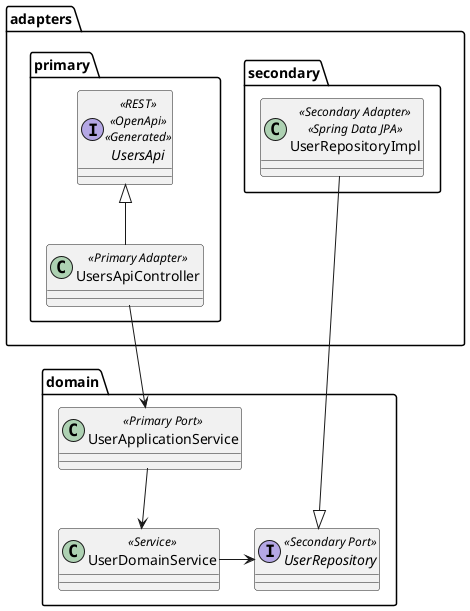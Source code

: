 @startuml

folder adapters {
  folder primary {
    interface UsersApi <<REST>> <<OpenApi>> <<Generated>>
    class UsersApiController <<Primary Adapter>>
  }
  folder secondary {
    class UserRepositoryImpl <<Secondary Adapter>> <<Spring Data JPA>>
  }
}

folder domain {
  class UserApplicationService <<Primary Port>>
  class UserDomainService <<Service>>
  interface UserRepository <<Secondary Port>>
}

UsersApi <|-down- UsersApiController
UsersApiController -down-> UserApplicationService
UserApplicationService -down-> UserDomainService
UserDomainService -> UserRepository
UserRepository <|- UserRepositoryImpl

@enduml